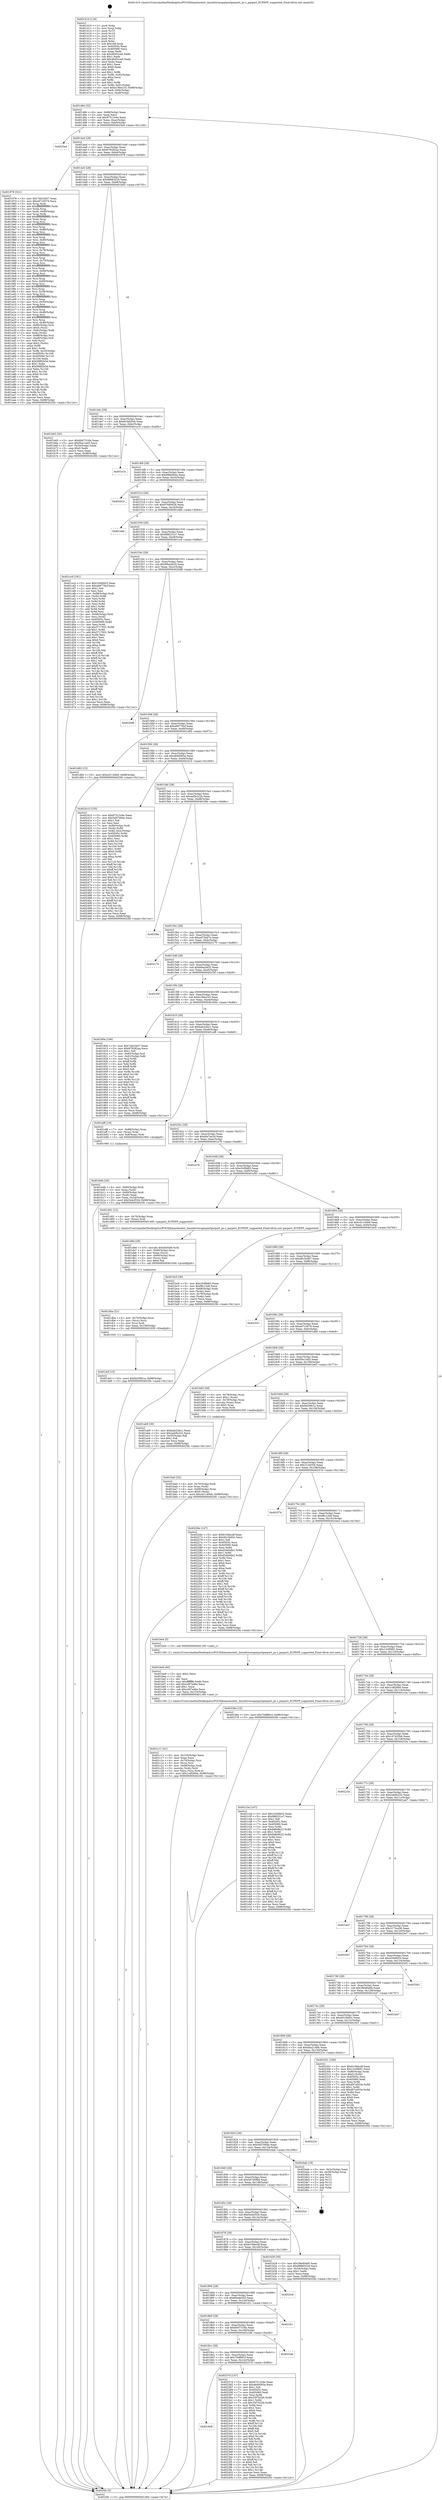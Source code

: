 digraph "0x401410" {
  label = "0x401410 (/mnt/c/Users/mathe/Desktop/tcc/POCII/binaries/extr_linuxdriversparportparport_pc.c_parport_ECPEPP_supported_Final-ollvm.out::main(0))"
  labelloc = "t"
  node[shape=record]

  Entry [label="",width=0.3,height=0.3,shape=circle,fillcolor=black,style=filled]
  "0x401484" [label="{
     0x401484 [32]\l
     | [instrs]\l
     &nbsp;&nbsp;0x401484 \<+6\>: mov -0x98(%rbp),%eax\l
     &nbsp;&nbsp;0x40148a \<+2\>: mov %eax,%ecx\l
     &nbsp;&nbsp;0x40148c \<+6\>: sub $0x87513c6e,%ecx\l
     &nbsp;&nbsp;0x401492 \<+6\>: mov %eax,-0xac(%rbp)\l
     &nbsp;&nbsp;0x401498 \<+6\>: mov %ecx,-0xb0(%rbp)\l
     &nbsp;&nbsp;0x40149e \<+6\>: je 00000000004025e4 \<main+0x11d4\>\l
  }"]
  "0x4025e4" [label="{
     0x4025e4\l
  }", style=dashed]
  "0x4014a4" [label="{
     0x4014a4 [28]\l
     | [instrs]\l
     &nbsp;&nbsp;0x4014a4 \<+5\>: jmp 00000000004014a9 \<main+0x99\>\l
     &nbsp;&nbsp;0x4014a9 \<+6\>: mov -0xac(%rbp),%eax\l
     &nbsp;&nbsp;0x4014af \<+5\>: sub $0x879282aa,%eax\l
     &nbsp;&nbsp;0x4014b4 \<+6\>: mov %eax,-0xb4(%rbp)\l
     &nbsp;&nbsp;0x4014ba \<+6\>: je 0000000000401978 \<main+0x568\>\l
  }"]
  Exit [label="",width=0.3,height=0.3,shape=circle,fillcolor=black,style=filled,peripheries=2]
  "0x401978" [label="{
     0x401978 [321]\l
     | [instrs]\l
     &nbsp;&nbsp;0x401978 \<+5\>: mov $0x7d4c3d37,%eax\l
     &nbsp;&nbsp;0x40197d \<+5\>: mov $0xe67c5079,%ecx\l
     &nbsp;&nbsp;0x401982 \<+3\>: mov %rsp,%rdx\l
     &nbsp;&nbsp;0x401985 \<+4\>: add $0xfffffffffffffff0,%rdx\l
     &nbsp;&nbsp;0x401989 \<+3\>: mov %rdx,%rsp\l
     &nbsp;&nbsp;0x40198c \<+7\>: mov %rdx,-0x90(%rbp)\l
     &nbsp;&nbsp;0x401993 \<+3\>: mov %rsp,%rdx\l
     &nbsp;&nbsp;0x401996 \<+4\>: add $0xfffffffffffffff0,%rdx\l
     &nbsp;&nbsp;0x40199a \<+3\>: mov %rdx,%rsp\l
     &nbsp;&nbsp;0x40199d \<+3\>: mov %rsp,%rsi\l
     &nbsp;&nbsp;0x4019a0 \<+4\>: add $0xfffffffffffffff0,%rsi\l
     &nbsp;&nbsp;0x4019a4 \<+3\>: mov %rsi,%rsp\l
     &nbsp;&nbsp;0x4019a7 \<+7\>: mov %rsi,-0x88(%rbp)\l
     &nbsp;&nbsp;0x4019ae \<+3\>: mov %rsp,%rsi\l
     &nbsp;&nbsp;0x4019b1 \<+4\>: add $0xfffffffffffffff0,%rsi\l
     &nbsp;&nbsp;0x4019b5 \<+3\>: mov %rsi,%rsp\l
     &nbsp;&nbsp;0x4019b8 \<+4\>: mov %rsi,-0x80(%rbp)\l
     &nbsp;&nbsp;0x4019bc \<+3\>: mov %rsp,%rsi\l
     &nbsp;&nbsp;0x4019bf \<+4\>: add $0xfffffffffffffff0,%rsi\l
     &nbsp;&nbsp;0x4019c3 \<+3\>: mov %rsi,%rsp\l
     &nbsp;&nbsp;0x4019c6 \<+4\>: mov %rsi,-0x78(%rbp)\l
     &nbsp;&nbsp;0x4019ca \<+3\>: mov %rsp,%rsi\l
     &nbsp;&nbsp;0x4019cd \<+4\>: add $0xfffffffffffffff0,%rsi\l
     &nbsp;&nbsp;0x4019d1 \<+3\>: mov %rsi,%rsp\l
     &nbsp;&nbsp;0x4019d4 \<+4\>: mov %rsi,-0x70(%rbp)\l
     &nbsp;&nbsp;0x4019d8 \<+3\>: mov %rsp,%rsi\l
     &nbsp;&nbsp;0x4019db \<+4\>: add $0xfffffffffffffff0,%rsi\l
     &nbsp;&nbsp;0x4019df \<+3\>: mov %rsi,%rsp\l
     &nbsp;&nbsp;0x4019e2 \<+4\>: mov %rsi,-0x68(%rbp)\l
     &nbsp;&nbsp;0x4019e6 \<+3\>: mov %rsp,%rsi\l
     &nbsp;&nbsp;0x4019e9 \<+4\>: add $0xfffffffffffffff0,%rsi\l
     &nbsp;&nbsp;0x4019ed \<+3\>: mov %rsi,%rsp\l
     &nbsp;&nbsp;0x4019f0 \<+4\>: mov %rsi,-0x60(%rbp)\l
     &nbsp;&nbsp;0x4019f4 \<+3\>: mov %rsp,%rsi\l
     &nbsp;&nbsp;0x4019f7 \<+4\>: add $0xfffffffffffffff0,%rsi\l
     &nbsp;&nbsp;0x4019fb \<+3\>: mov %rsi,%rsp\l
     &nbsp;&nbsp;0x4019fe \<+4\>: mov %rsi,-0x58(%rbp)\l
     &nbsp;&nbsp;0x401a02 \<+3\>: mov %rsp,%rsi\l
     &nbsp;&nbsp;0x401a05 \<+4\>: add $0xfffffffffffffff0,%rsi\l
     &nbsp;&nbsp;0x401a09 \<+3\>: mov %rsi,%rsp\l
     &nbsp;&nbsp;0x401a0c \<+4\>: mov %rsi,-0x50(%rbp)\l
     &nbsp;&nbsp;0x401a10 \<+3\>: mov %rsp,%rsi\l
     &nbsp;&nbsp;0x401a13 \<+4\>: add $0xfffffffffffffff0,%rsi\l
     &nbsp;&nbsp;0x401a17 \<+3\>: mov %rsi,%rsp\l
     &nbsp;&nbsp;0x401a1a \<+4\>: mov %rsi,-0x48(%rbp)\l
     &nbsp;&nbsp;0x401a1e \<+3\>: mov %rsp,%rsi\l
     &nbsp;&nbsp;0x401a21 \<+4\>: add $0xfffffffffffffff0,%rsi\l
     &nbsp;&nbsp;0x401a25 \<+3\>: mov %rsi,%rsp\l
     &nbsp;&nbsp;0x401a28 \<+4\>: mov %rsi,-0x40(%rbp)\l
     &nbsp;&nbsp;0x401a2c \<+7\>: mov -0x90(%rbp),%rsi\l
     &nbsp;&nbsp;0x401a33 \<+6\>: movl $0x0,(%rsi)\l
     &nbsp;&nbsp;0x401a39 \<+6\>: mov -0x9c(%rbp),%edi\l
     &nbsp;&nbsp;0x401a3f \<+2\>: mov %edi,(%rdx)\l
     &nbsp;&nbsp;0x401a41 \<+7\>: mov -0x88(%rbp),%rsi\l
     &nbsp;&nbsp;0x401a48 \<+7\>: mov -0xa8(%rbp),%r8\l
     &nbsp;&nbsp;0x401a4f \<+3\>: mov %r8,(%rsi)\l
     &nbsp;&nbsp;0x401a52 \<+3\>: cmpl $0x2,(%rdx)\l
     &nbsp;&nbsp;0x401a55 \<+4\>: setne %r9b\l
     &nbsp;&nbsp;0x401a59 \<+4\>: and $0x1,%r9b\l
     &nbsp;&nbsp;0x401a5d \<+4\>: mov %r9b,-0x35(%rbp)\l
     &nbsp;&nbsp;0x401a61 \<+8\>: mov 0x40505c,%r10d\l
     &nbsp;&nbsp;0x401a69 \<+8\>: mov 0x405060,%r11d\l
     &nbsp;&nbsp;0x401a71 \<+3\>: mov %r10d,%ebx\l
     &nbsp;&nbsp;0x401a74 \<+6\>: add $0x588f2b5d,%ebx\l
     &nbsp;&nbsp;0x401a7a \<+3\>: sub $0x1,%ebx\l
     &nbsp;&nbsp;0x401a7d \<+6\>: sub $0x588f2b5d,%ebx\l
     &nbsp;&nbsp;0x401a83 \<+4\>: imul %ebx,%r10d\l
     &nbsp;&nbsp;0x401a87 \<+4\>: and $0x1,%r10d\l
     &nbsp;&nbsp;0x401a8b \<+4\>: cmp $0x0,%r10d\l
     &nbsp;&nbsp;0x401a8f \<+4\>: sete %r9b\l
     &nbsp;&nbsp;0x401a93 \<+4\>: cmp $0xa,%r11d\l
     &nbsp;&nbsp;0x401a97 \<+4\>: setl %r14b\l
     &nbsp;&nbsp;0x401a9b \<+3\>: mov %r9b,%r15b\l
     &nbsp;&nbsp;0x401a9e \<+3\>: and %r14b,%r15b\l
     &nbsp;&nbsp;0x401aa1 \<+3\>: xor %r14b,%r9b\l
     &nbsp;&nbsp;0x401aa4 \<+3\>: or %r9b,%r15b\l
     &nbsp;&nbsp;0x401aa7 \<+4\>: test $0x1,%r15b\l
     &nbsp;&nbsp;0x401aab \<+3\>: cmovne %ecx,%eax\l
     &nbsp;&nbsp;0x401aae \<+6\>: mov %eax,-0x98(%rbp)\l
     &nbsp;&nbsp;0x401ab4 \<+5\>: jmp 00000000004025fc \<main+0x11ec\>\l
  }"]
  "0x4014c0" [label="{
     0x4014c0 [28]\l
     | [instrs]\l
     &nbsp;&nbsp;0x4014c0 \<+5\>: jmp 00000000004014c5 \<main+0xb5\>\l
     &nbsp;&nbsp;0x4014c5 \<+6\>: mov -0xac(%rbp),%eax\l
     &nbsp;&nbsp;0x4014cb \<+5\>: sub $0x88883226,%eax\l
     &nbsp;&nbsp;0x4014d0 \<+6\>: mov %eax,-0xb8(%rbp)\l
     &nbsp;&nbsp;0x4014d6 \<+6\>: je 0000000000401b65 \<main+0x755\>\l
  }"]
  "0x4018e8" [label="{
     0x4018e8\l
  }", style=dashed]
  "0x401b65" [label="{
     0x401b65 [30]\l
     | [instrs]\l
     &nbsp;&nbsp;0x401b65 \<+5\>: mov $0x6b07316b,%eax\l
     &nbsp;&nbsp;0x401b6a \<+5\>: mov $0xf5ec1ed3,%ecx\l
     &nbsp;&nbsp;0x401b6f \<+3\>: mov -0x34(%rbp),%edx\l
     &nbsp;&nbsp;0x401b72 \<+3\>: cmp $0x0,%edx\l
     &nbsp;&nbsp;0x401b75 \<+3\>: cmove %ecx,%eax\l
     &nbsp;&nbsp;0x401b78 \<+6\>: mov %eax,-0x98(%rbp)\l
     &nbsp;&nbsp;0x401b7e \<+5\>: jmp 00000000004025fc \<main+0x11ec\>\l
  }"]
  "0x4014dc" [label="{
     0x4014dc [28]\l
     | [instrs]\l
     &nbsp;&nbsp;0x4014dc \<+5\>: jmp 00000000004014e1 \<main+0xd1\>\l
     &nbsp;&nbsp;0x4014e1 \<+6\>: mov -0xac(%rbp),%eax\l
     &nbsp;&nbsp;0x4014e7 \<+5\>: sub $0x8c3bb544,%eax\l
     &nbsp;&nbsp;0x4014ec \<+6\>: mov %eax,-0xbc(%rbp)\l
     &nbsp;&nbsp;0x4014f2 \<+6\>: je 0000000000401e1b \<main+0xa0b\>\l
  }"]
  "0x40237d" [label="{
     0x40237d [147]\l
     | [instrs]\l
     &nbsp;&nbsp;0x40237d \<+5\>: mov $0x87513c6e,%eax\l
     &nbsp;&nbsp;0x402382 \<+5\>: mov $0xa840083a,%ecx\l
     &nbsp;&nbsp;0x402387 \<+2\>: mov $0x1,%dl\l
     &nbsp;&nbsp;0x402389 \<+7\>: mov 0x40505c,%esi\l
     &nbsp;&nbsp;0x402390 \<+7\>: mov 0x405060,%edi\l
     &nbsp;&nbsp;0x402397 \<+3\>: mov %esi,%r8d\l
     &nbsp;&nbsp;0x40239a \<+7\>: add $0x33f7b32b,%r8d\l
     &nbsp;&nbsp;0x4023a1 \<+4\>: sub $0x1,%r8d\l
     &nbsp;&nbsp;0x4023a5 \<+7\>: sub $0x33f7b32b,%r8d\l
     &nbsp;&nbsp;0x4023ac \<+4\>: imul %r8d,%esi\l
     &nbsp;&nbsp;0x4023b0 \<+3\>: and $0x1,%esi\l
     &nbsp;&nbsp;0x4023b3 \<+3\>: cmp $0x0,%esi\l
     &nbsp;&nbsp;0x4023b6 \<+4\>: sete %r9b\l
     &nbsp;&nbsp;0x4023ba \<+3\>: cmp $0xa,%edi\l
     &nbsp;&nbsp;0x4023bd \<+4\>: setl %r10b\l
     &nbsp;&nbsp;0x4023c1 \<+3\>: mov %r9b,%r11b\l
     &nbsp;&nbsp;0x4023c4 \<+4\>: xor $0xff,%r11b\l
     &nbsp;&nbsp;0x4023c8 \<+3\>: mov %r10b,%bl\l
     &nbsp;&nbsp;0x4023cb \<+3\>: xor $0xff,%bl\l
     &nbsp;&nbsp;0x4023ce \<+3\>: xor $0x0,%dl\l
     &nbsp;&nbsp;0x4023d1 \<+3\>: mov %r11b,%r14b\l
     &nbsp;&nbsp;0x4023d4 \<+4\>: and $0x0,%r14b\l
     &nbsp;&nbsp;0x4023d8 \<+3\>: and %dl,%r9b\l
     &nbsp;&nbsp;0x4023db \<+3\>: mov %bl,%r15b\l
     &nbsp;&nbsp;0x4023de \<+4\>: and $0x0,%r15b\l
     &nbsp;&nbsp;0x4023e2 \<+3\>: and %dl,%r10b\l
     &nbsp;&nbsp;0x4023e5 \<+3\>: or %r9b,%r14b\l
     &nbsp;&nbsp;0x4023e8 \<+3\>: or %r10b,%r15b\l
     &nbsp;&nbsp;0x4023eb \<+3\>: xor %r15b,%r14b\l
     &nbsp;&nbsp;0x4023ee \<+3\>: or %bl,%r11b\l
     &nbsp;&nbsp;0x4023f1 \<+4\>: xor $0xff,%r11b\l
     &nbsp;&nbsp;0x4023f5 \<+3\>: or $0x0,%dl\l
     &nbsp;&nbsp;0x4023f8 \<+3\>: and %dl,%r11b\l
     &nbsp;&nbsp;0x4023fb \<+3\>: or %r11b,%r14b\l
     &nbsp;&nbsp;0x4023fe \<+4\>: test $0x1,%r14b\l
     &nbsp;&nbsp;0x402402 \<+3\>: cmovne %ecx,%eax\l
     &nbsp;&nbsp;0x402405 \<+6\>: mov %eax,-0x98(%rbp)\l
     &nbsp;&nbsp;0x40240b \<+5\>: jmp 00000000004025fc \<main+0x11ec\>\l
  }"]
  "0x401e1b" [label="{
     0x401e1b\l
  }", style=dashed]
  "0x4014f8" [label="{
     0x4014f8 [28]\l
     | [instrs]\l
     &nbsp;&nbsp;0x4014f8 \<+5\>: jmp 00000000004014fd \<main+0xed\>\l
     &nbsp;&nbsp;0x4014fd \<+6\>: mov -0xac(%rbp),%eax\l
     &nbsp;&nbsp;0x401503 \<+5\>: sub $0x8f6b064e,%eax\l
     &nbsp;&nbsp;0x401508 \<+6\>: mov %eax,-0xc0(%rbp)\l
     &nbsp;&nbsp;0x40150e \<+6\>: je 0000000000402023 \<main+0xc13\>\l
  }"]
  "0x4018cc" [label="{
     0x4018cc [28]\l
     | [instrs]\l
     &nbsp;&nbsp;0x4018cc \<+5\>: jmp 00000000004018d1 \<main+0x4c1\>\l
     &nbsp;&nbsp;0x4018d1 \<+6\>: mov -0xac(%rbp),%eax\l
     &nbsp;&nbsp;0x4018d7 \<+5\>: sub $0x70df861f,%eax\l
     &nbsp;&nbsp;0x4018dc \<+6\>: mov %eax,-0x14c(%rbp)\l
     &nbsp;&nbsp;0x4018e2 \<+6\>: je 000000000040237d \<main+0xf6d\>\l
  }"]
  "0x402023" [label="{
     0x402023\l
  }", style=dashed]
  "0x401514" [label="{
     0x401514 [28]\l
     | [instrs]\l
     &nbsp;&nbsp;0x401514 \<+5\>: jmp 0000000000401519 \<main+0x109\>\l
     &nbsp;&nbsp;0x401519 \<+6\>: mov -0xac(%rbp),%eax\l
     &nbsp;&nbsp;0x40151f \<+5\>: sub $0x97669428,%eax\l
     &nbsp;&nbsp;0x401524 \<+6\>: mov %eax,-0xc4(%rbp)\l
     &nbsp;&nbsp;0x40152a \<+6\>: je 0000000000401dde \<main+0x9ce\>\l
  }"]
  "0x40224b" [label="{
     0x40224b\l
  }", style=dashed]
  "0x401dde" [label="{
     0x401dde\l
  }", style=dashed]
  "0x401530" [label="{
     0x401530 [28]\l
     | [instrs]\l
     &nbsp;&nbsp;0x401530 \<+5\>: jmp 0000000000401535 \<main+0x125\>\l
     &nbsp;&nbsp;0x401535 \<+6\>: mov -0xac(%rbp),%eax\l
     &nbsp;&nbsp;0x40153b \<+5\>: sub $0x988231e7,%eax\l
     &nbsp;&nbsp;0x401540 \<+6\>: mov %eax,-0xc8(%rbp)\l
     &nbsp;&nbsp;0x401546 \<+6\>: je 0000000000401ccd \<main+0x8bd\>\l
  }"]
  "0x4018b0" [label="{
     0x4018b0 [28]\l
     | [instrs]\l
     &nbsp;&nbsp;0x4018b0 \<+5\>: jmp 00000000004018b5 \<main+0x4a5\>\l
     &nbsp;&nbsp;0x4018b5 \<+6\>: mov -0xac(%rbp),%eax\l
     &nbsp;&nbsp;0x4018bb \<+5\>: sub $0x6b07316b,%eax\l
     &nbsp;&nbsp;0x4018c0 \<+6\>: mov %eax,-0x148(%rbp)\l
     &nbsp;&nbsp;0x4018c6 \<+6\>: je 000000000040224b \<main+0xe3b\>\l
  }"]
  "0x401ccd" [label="{
     0x401ccd [181]\l
     | [instrs]\l
     &nbsp;&nbsp;0x401ccd \<+5\>: mov $0x3340fd33,%eax\l
     &nbsp;&nbsp;0x401cd2 \<+5\>: mov $0xa69776cf,%ecx\l
     &nbsp;&nbsp;0x401cd7 \<+2\>: mov $0x1,%dl\l
     &nbsp;&nbsp;0x401cd9 \<+2\>: xor %esi,%esi\l
     &nbsp;&nbsp;0x401cdb \<+4\>: mov -0x68(%rbp),%rdi\l
     &nbsp;&nbsp;0x401cdf \<+3\>: mov (%rdi),%r8d\l
     &nbsp;&nbsp;0x401ce2 \<+3\>: mov %esi,%r9d\l
     &nbsp;&nbsp;0x401ce5 \<+3\>: sub %r8d,%r9d\l
     &nbsp;&nbsp;0x401ce8 \<+3\>: mov %esi,%r8d\l
     &nbsp;&nbsp;0x401ceb \<+4\>: sub $0x1,%r8d\l
     &nbsp;&nbsp;0x401cef \<+3\>: add %r8d,%r9d\l
     &nbsp;&nbsp;0x401cf2 \<+3\>: sub %r9d,%esi\l
     &nbsp;&nbsp;0x401cf5 \<+4\>: mov -0x68(%rbp),%rdi\l
     &nbsp;&nbsp;0x401cf9 \<+2\>: mov %esi,(%rdi)\l
     &nbsp;&nbsp;0x401cfb \<+7\>: mov 0x40505c,%esi\l
     &nbsp;&nbsp;0x401d02 \<+8\>: mov 0x405060,%r8d\l
     &nbsp;&nbsp;0x401d0a \<+3\>: mov %esi,%r9d\l
     &nbsp;&nbsp;0x401d0d \<+7\>: sub $0x3717831,%r9d\l
     &nbsp;&nbsp;0x401d14 \<+4\>: sub $0x1,%r9d\l
     &nbsp;&nbsp;0x401d18 \<+7\>: add $0x3717831,%r9d\l
     &nbsp;&nbsp;0x401d1f \<+4\>: imul %r9d,%esi\l
     &nbsp;&nbsp;0x401d23 \<+3\>: and $0x1,%esi\l
     &nbsp;&nbsp;0x401d26 \<+3\>: cmp $0x0,%esi\l
     &nbsp;&nbsp;0x401d29 \<+4\>: sete %r10b\l
     &nbsp;&nbsp;0x401d2d \<+4\>: cmp $0xa,%r8d\l
     &nbsp;&nbsp;0x401d31 \<+4\>: setl %r11b\l
     &nbsp;&nbsp;0x401d35 \<+3\>: mov %r10b,%bl\l
     &nbsp;&nbsp;0x401d38 \<+3\>: xor $0xff,%bl\l
     &nbsp;&nbsp;0x401d3b \<+3\>: mov %r11b,%r14b\l
     &nbsp;&nbsp;0x401d3e \<+4\>: xor $0xff,%r14b\l
     &nbsp;&nbsp;0x401d42 \<+3\>: xor $0x1,%dl\l
     &nbsp;&nbsp;0x401d45 \<+3\>: mov %bl,%r15b\l
     &nbsp;&nbsp;0x401d48 \<+4\>: and $0xff,%r15b\l
     &nbsp;&nbsp;0x401d4c \<+3\>: and %dl,%r10b\l
     &nbsp;&nbsp;0x401d4f \<+3\>: mov %r14b,%r12b\l
     &nbsp;&nbsp;0x401d52 \<+4\>: and $0xff,%r12b\l
     &nbsp;&nbsp;0x401d56 \<+3\>: and %dl,%r11b\l
     &nbsp;&nbsp;0x401d59 \<+3\>: or %r10b,%r15b\l
     &nbsp;&nbsp;0x401d5c \<+3\>: or %r11b,%r12b\l
     &nbsp;&nbsp;0x401d5f \<+3\>: xor %r12b,%r15b\l
     &nbsp;&nbsp;0x401d62 \<+3\>: or %r14b,%bl\l
     &nbsp;&nbsp;0x401d65 \<+3\>: xor $0xff,%bl\l
     &nbsp;&nbsp;0x401d68 \<+3\>: or $0x1,%dl\l
     &nbsp;&nbsp;0x401d6b \<+2\>: and %dl,%bl\l
     &nbsp;&nbsp;0x401d6d \<+3\>: or %bl,%r15b\l
     &nbsp;&nbsp;0x401d70 \<+4\>: test $0x1,%r15b\l
     &nbsp;&nbsp;0x401d74 \<+3\>: cmovne %ecx,%eax\l
     &nbsp;&nbsp;0x401d77 \<+6\>: mov %eax,-0x98(%rbp)\l
     &nbsp;&nbsp;0x401d7d \<+5\>: jmp 00000000004025fc \<main+0x11ec\>\l
  }"]
  "0x40154c" [label="{
     0x40154c [28]\l
     | [instrs]\l
     &nbsp;&nbsp;0x40154c \<+5\>: jmp 0000000000401551 \<main+0x141\>\l
     &nbsp;&nbsp;0x401551 \<+6\>: mov -0xac(%rbp),%eax\l
     &nbsp;&nbsp;0x401557 \<+5\>: sub $0x99acde25,%eax\l
     &nbsp;&nbsp;0x40155c \<+6\>: mov %eax,-0xcc(%rbp)\l
     &nbsp;&nbsp;0x401562 \<+6\>: je 00000000004020d8 \<main+0xcc8\>\l
  }"]
  "0x401f21" [label="{
     0x401f21\l
  }", style=dashed]
  "0x4020d8" [label="{
     0x4020d8\l
  }", style=dashed]
  "0x401568" [label="{
     0x401568 [28]\l
     | [instrs]\l
     &nbsp;&nbsp;0x401568 \<+5\>: jmp 000000000040156d \<main+0x15d\>\l
     &nbsp;&nbsp;0x40156d \<+6\>: mov -0xac(%rbp),%eax\l
     &nbsp;&nbsp;0x401573 \<+5\>: sub $0xa69776cf,%eax\l
     &nbsp;&nbsp;0x401578 \<+6\>: mov %eax,-0xd0(%rbp)\l
     &nbsp;&nbsp;0x40157e \<+6\>: je 0000000000401d82 \<main+0x972\>\l
  }"]
  "0x401894" [label="{
     0x401894 [28]\l
     | [instrs]\l
     &nbsp;&nbsp;0x401894 \<+5\>: jmp 0000000000401899 \<main+0x489\>\l
     &nbsp;&nbsp;0x401899 \<+6\>: mov -0xac(%rbp),%eax\l
     &nbsp;&nbsp;0x40189f \<+5\>: sub $0x69ade5d3,%eax\l
     &nbsp;&nbsp;0x4018a4 \<+6\>: mov %eax,-0x144(%rbp)\l
     &nbsp;&nbsp;0x4018aa \<+6\>: je 0000000000401f21 \<main+0xb11\>\l
  }"]
  "0x401d82" [label="{
     0x401d82 [15]\l
     | [instrs]\l
     &nbsp;&nbsp;0x401d82 \<+10\>: movl $0xcd1140e9,-0x98(%rbp)\l
     &nbsp;&nbsp;0x401d8c \<+5\>: jmp 00000000004025fc \<main+0x11ec\>\l
  }"]
  "0x401584" [label="{
     0x401584 [28]\l
     | [instrs]\l
     &nbsp;&nbsp;0x401584 \<+5\>: jmp 0000000000401589 \<main+0x179\>\l
     &nbsp;&nbsp;0x401589 \<+6\>: mov -0xac(%rbp),%eax\l
     &nbsp;&nbsp;0x40158f \<+5\>: sub $0xa840083a,%eax\l
     &nbsp;&nbsp;0x401594 \<+6\>: mov %eax,-0xd4(%rbp)\l
     &nbsp;&nbsp;0x40159a \<+6\>: je 0000000000402410 \<main+0x1000\>\l
  }"]
  "0x4025c8" [label="{
     0x4025c8\l
  }", style=dashed]
  "0x402410" [label="{
     0x402410 [155]\l
     | [instrs]\l
     &nbsp;&nbsp;0x402410 \<+5\>: mov $0x87513c6e,%eax\l
     &nbsp;&nbsp;0x402415 \<+5\>: mov $0x5d57094e,%ecx\l
     &nbsp;&nbsp;0x40241a \<+2\>: mov $0x1,%dl\l
     &nbsp;&nbsp;0x40241c \<+2\>: xor %esi,%esi\l
     &nbsp;&nbsp;0x40241e \<+7\>: mov -0x90(%rbp),%rdi\l
     &nbsp;&nbsp;0x402425 \<+3\>: mov (%rdi),%r8d\l
     &nbsp;&nbsp;0x402428 \<+4\>: mov %r8d,-0x2c(%rbp)\l
     &nbsp;&nbsp;0x40242c \<+8\>: mov 0x40505c,%r8d\l
     &nbsp;&nbsp;0x402434 \<+8\>: mov 0x405060,%r9d\l
     &nbsp;&nbsp;0x40243c \<+3\>: sub $0x1,%esi\l
     &nbsp;&nbsp;0x40243f \<+3\>: mov %r8d,%r10d\l
     &nbsp;&nbsp;0x402442 \<+3\>: add %esi,%r10d\l
     &nbsp;&nbsp;0x402445 \<+4\>: imul %r10d,%r8d\l
     &nbsp;&nbsp;0x402449 \<+4\>: and $0x1,%r8d\l
     &nbsp;&nbsp;0x40244d \<+4\>: cmp $0x0,%r8d\l
     &nbsp;&nbsp;0x402451 \<+4\>: sete %r11b\l
     &nbsp;&nbsp;0x402455 \<+4\>: cmp $0xa,%r9d\l
     &nbsp;&nbsp;0x402459 \<+3\>: setl %bl\l
     &nbsp;&nbsp;0x40245c \<+3\>: mov %r11b,%r14b\l
     &nbsp;&nbsp;0x40245f \<+4\>: xor $0xff,%r14b\l
     &nbsp;&nbsp;0x402463 \<+3\>: mov %bl,%r15b\l
     &nbsp;&nbsp;0x402466 \<+4\>: xor $0xff,%r15b\l
     &nbsp;&nbsp;0x40246a \<+3\>: xor $0x0,%dl\l
     &nbsp;&nbsp;0x40246d \<+3\>: mov %r14b,%r12b\l
     &nbsp;&nbsp;0x402470 \<+4\>: and $0x0,%r12b\l
     &nbsp;&nbsp;0x402474 \<+3\>: and %dl,%r11b\l
     &nbsp;&nbsp;0x402477 \<+3\>: mov %r15b,%r13b\l
     &nbsp;&nbsp;0x40247a \<+4\>: and $0x0,%r13b\l
     &nbsp;&nbsp;0x40247e \<+2\>: and %dl,%bl\l
     &nbsp;&nbsp;0x402480 \<+3\>: or %r11b,%r12b\l
     &nbsp;&nbsp;0x402483 \<+3\>: or %bl,%r13b\l
     &nbsp;&nbsp;0x402486 \<+3\>: xor %r13b,%r12b\l
     &nbsp;&nbsp;0x402489 \<+3\>: or %r15b,%r14b\l
     &nbsp;&nbsp;0x40248c \<+4\>: xor $0xff,%r14b\l
     &nbsp;&nbsp;0x402490 \<+3\>: or $0x0,%dl\l
     &nbsp;&nbsp;0x402493 \<+3\>: and %dl,%r14b\l
     &nbsp;&nbsp;0x402496 \<+3\>: or %r14b,%r12b\l
     &nbsp;&nbsp;0x402499 \<+4\>: test $0x1,%r12b\l
     &nbsp;&nbsp;0x40249d \<+3\>: cmovne %ecx,%eax\l
     &nbsp;&nbsp;0x4024a0 \<+6\>: mov %eax,-0x98(%rbp)\l
     &nbsp;&nbsp;0x4024a6 \<+5\>: jmp 00000000004025fc \<main+0x11ec\>\l
  }"]
  "0x4015a0" [label="{
     0x4015a0 [28]\l
     | [instrs]\l
     &nbsp;&nbsp;0x4015a0 \<+5\>: jmp 00000000004015a5 \<main+0x195\>\l
     &nbsp;&nbsp;0x4015a5 \<+6\>: mov -0xac(%rbp),%eax\l
     &nbsp;&nbsp;0x4015ab \<+5\>: sub $0xaa5b3c2b,%eax\l
     &nbsp;&nbsp;0x4015b0 \<+6\>: mov %eax,-0xd8(%rbp)\l
     &nbsp;&nbsp;0x4015b6 \<+6\>: je 0000000000401f9a \<main+0xb8a\>\l
  }"]
  "0x401dcf" [label="{
     0x401dcf [15]\l
     | [instrs]\l
     &nbsp;&nbsp;0x401dcf \<+10\>: movl $0xfa039b1a,-0x98(%rbp)\l
     &nbsp;&nbsp;0x401dd9 \<+5\>: jmp 00000000004025fc \<main+0x11ec\>\l
  }"]
  "0x401f9a" [label="{
     0x401f9a\l
  }", style=dashed]
  "0x4015bc" [label="{
     0x4015bc [28]\l
     | [instrs]\l
     &nbsp;&nbsp;0x4015bc \<+5\>: jmp 00000000004015c1 \<main+0x1b1\>\l
     &nbsp;&nbsp;0x4015c1 \<+6\>: mov -0xac(%rbp),%eax\l
     &nbsp;&nbsp;0x4015c7 \<+5\>: sub $0xad75bb7e,%eax\l
     &nbsp;&nbsp;0x4015cc \<+6\>: mov %eax,-0xdc(%rbp)\l
     &nbsp;&nbsp;0x4015d2 \<+6\>: je 0000000000402170 \<main+0xd60\>\l
  }"]
  "0x401dba" [label="{
     0x401dba [21]\l
     | [instrs]\l
     &nbsp;&nbsp;0x401dba \<+4\>: mov -0x70(%rbp),%rcx\l
     &nbsp;&nbsp;0x401dbe \<+3\>: mov (%rcx),%rcx\l
     &nbsp;&nbsp;0x401dc1 \<+3\>: mov %rcx,%rdi\l
     &nbsp;&nbsp;0x401dc4 \<+6\>: mov %eax,-0x158(%rbp)\l
     &nbsp;&nbsp;0x401dca \<+5\>: call 0000000000401030 \<free@plt\>\l
     | [calls]\l
     &nbsp;&nbsp;0x401030 \{1\} (unknown)\l
  }"]
  "0x402170" [label="{
     0x402170\l
  }", style=dashed]
  "0x4015d8" [label="{
     0x4015d8 [28]\l
     | [instrs]\l
     &nbsp;&nbsp;0x4015d8 \<+5\>: jmp 00000000004015dd \<main+0x1cd\>\l
     &nbsp;&nbsp;0x4015dd \<+6\>: mov -0xac(%rbp),%eax\l
     &nbsp;&nbsp;0x4015e3 \<+5\>: sub $0xb0ea3d32,%eax\l
     &nbsp;&nbsp;0x4015e8 \<+6\>: mov %eax,-0xe0(%rbp)\l
     &nbsp;&nbsp;0x4015ee \<+6\>: je 0000000000401f3f \<main+0xb2f\>\l
  }"]
  "0x401d9d" [label="{
     0x401d9d [29]\l
     | [instrs]\l
     &nbsp;&nbsp;0x401d9d \<+10\>: movabs $0x4030d6,%rdi\l
     &nbsp;&nbsp;0x401da7 \<+4\>: mov -0x60(%rbp),%rcx\l
     &nbsp;&nbsp;0x401dab \<+2\>: mov %eax,(%rcx)\l
     &nbsp;&nbsp;0x401dad \<+4\>: mov -0x60(%rbp),%rcx\l
     &nbsp;&nbsp;0x401db1 \<+2\>: mov (%rcx),%esi\l
     &nbsp;&nbsp;0x401db3 \<+2\>: mov $0x0,%al\l
     &nbsp;&nbsp;0x401db5 \<+5\>: call 0000000000401040 \<printf@plt\>\l
     | [calls]\l
     &nbsp;&nbsp;0x401040 \{1\} (unknown)\l
  }"]
  "0x401f3f" [label="{
     0x401f3f\l
  }", style=dashed]
  "0x4015f4" [label="{
     0x4015f4 [28]\l
     | [instrs]\l
     &nbsp;&nbsp;0x4015f4 \<+5\>: jmp 00000000004015f9 \<main+0x1e9\>\l
     &nbsp;&nbsp;0x4015f9 \<+6\>: mov -0xac(%rbp),%eax\l
     &nbsp;&nbsp;0x4015ff \<+5\>: sub $0xb19be233,%eax\l
     &nbsp;&nbsp;0x401604 \<+6\>: mov %eax,-0xe4(%rbp)\l
     &nbsp;&nbsp;0x40160a \<+6\>: je 000000000040190e \<main+0x4fe\>\l
  }"]
  "0x401c11" [label="{
     0x401c11 [41]\l
     | [instrs]\l
     &nbsp;&nbsp;0x401c11 \<+6\>: mov -0x154(%rbp),%ecx\l
     &nbsp;&nbsp;0x401c17 \<+3\>: imul %eax,%ecx\l
     &nbsp;&nbsp;0x401c1a \<+4\>: mov -0x70(%rbp),%rsi\l
     &nbsp;&nbsp;0x401c1e \<+3\>: mov (%rsi),%rsi\l
     &nbsp;&nbsp;0x401c21 \<+4\>: mov -0x68(%rbp),%rdi\l
     &nbsp;&nbsp;0x401c25 \<+3\>: movslq (%rdi),%rdi\l
     &nbsp;&nbsp;0x401c28 \<+3\>: mov %ecx,(%rsi,%rdi,4)\l
     &nbsp;&nbsp;0x401c2b \<+10\>: movl $0x1cdf260d,-0x98(%rbp)\l
     &nbsp;&nbsp;0x401c35 \<+5\>: jmp 00000000004025fc \<main+0x11ec\>\l
  }"]
  "0x40190e" [label="{
     0x40190e [106]\l
     | [instrs]\l
     &nbsp;&nbsp;0x40190e \<+5\>: mov $0x7d4c3d37,%eax\l
     &nbsp;&nbsp;0x401913 \<+5\>: mov $0x879282aa,%ecx\l
     &nbsp;&nbsp;0x401918 \<+2\>: mov $0x1,%dl\l
     &nbsp;&nbsp;0x40191a \<+7\>: mov -0x92(%rbp),%sil\l
     &nbsp;&nbsp;0x401921 \<+7\>: mov -0x91(%rbp),%dil\l
     &nbsp;&nbsp;0x401928 \<+3\>: mov %sil,%r8b\l
     &nbsp;&nbsp;0x40192b \<+4\>: xor $0xff,%r8b\l
     &nbsp;&nbsp;0x40192f \<+3\>: mov %dil,%r9b\l
     &nbsp;&nbsp;0x401932 \<+4\>: xor $0xff,%r9b\l
     &nbsp;&nbsp;0x401936 \<+3\>: xor $0x0,%dl\l
     &nbsp;&nbsp;0x401939 \<+3\>: mov %r8b,%r10b\l
     &nbsp;&nbsp;0x40193c \<+4\>: and $0x0,%r10b\l
     &nbsp;&nbsp;0x401940 \<+3\>: and %dl,%sil\l
     &nbsp;&nbsp;0x401943 \<+3\>: mov %r9b,%r11b\l
     &nbsp;&nbsp;0x401946 \<+4\>: and $0x0,%r11b\l
     &nbsp;&nbsp;0x40194a \<+3\>: and %dl,%dil\l
     &nbsp;&nbsp;0x40194d \<+3\>: or %sil,%r10b\l
     &nbsp;&nbsp;0x401950 \<+3\>: or %dil,%r11b\l
     &nbsp;&nbsp;0x401953 \<+3\>: xor %r11b,%r10b\l
     &nbsp;&nbsp;0x401956 \<+3\>: or %r9b,%r8b\l
     &nbsp;&nbsp;0x401959 \<+4\>: xor $0xff,%r8b\l
     &nbsp;&nbsp;0x40195d \<+3\>: or $0x0,%dl\l
     &nbsp;&nbsp;0x401960 \<+3\>: and %dl,%r8b\l
     &nbsp;&nbsp;0x401963 \<+3\>: or %r8b,%r10b\l
     &nbsp;&nbsp;0x401966 \<+4\>: test $0x1,%r10b\l
     &nbsp;&nbsp;0x40196a \<+3\>: cmovne %ecx,%eax\l
     &nbsp;&nbsp;0x40196d \<+6\>: mov %eax,-0x98(%rbp)\l
     &nbsp;&nbsp;0x401973 \<+5\>: jmp 00000000004025fc \<main+0x11ec\>\l
  }"]
  "0x401610" [label="{
     0x401610 [28]\l
     | [instrs]\l
     &nbsp;&nbsp;0x401610 \<+5\>: jmp 0000000000401615 \<main+0x205\>\l
     &nbsp;&nbsp;0x401615 \<+6\>: mov -0xac(%rbp),%eax\l
     &nbsp;&nbsp;0x40161b \<+5\>: sub $0xbab22bc1,%eax\l
     &nbsp;&nbsp;0x401620 \<+6\>: mov %eax,-0xe8(%rbp)\l
     &nbsp;&nbsp;0x401626 \<+6\>: je 0000000000401af8 \<main+0x6e8\>\l
  }"]
  "0x4025fc" [label="{
     0x4025fc [5]\l
     | [instrs]\l
     &nbsp;&nbsp;0x4025fc \<+5\>: jmp 0000000000401484 \<main+0x74\>\l
  }"]
  "0x401410" [label="{
     0x401410 [116]\l
     | [instrs]\l
     &nbsp;&nbsp;0x401410 \<+1\>: push %rbp\l
     &nbsp;&nbsp;0x401411 \<+3\>: mov %rsp,%rbp\l
     &nbsp;&nbsp;0x401414 \<+2\>: push %r15\l
     &nbsp;&nbsp;0x401416 \<+2\>: push %r14\l
     &nbsp;&nbsp;0x401418 \<+2\>: push %r13\l
     &nbsp;&nbsp;0x40141a \<+2\>: push %r12\l
     &nbsp;&nbsp;0x40141c \<+1\>: push %rbx\l
     &nbsp;&nbsp;0x40141d \<+7\>: sub $0x168,%rsp\l
     &nbsp;&nbsp;0x401424 \<+7\>: mov 0x40505c,%eax\l
     &nbsp;&nbsp;0x40142b \<+7\>: mov 0x405060,%ecx\l
     &nbsp;&nbsp;0x401432 \<+2\>: mov %eax,%edx\l
     &nbsp;&nbsp;0x401434 \<+6\>: sub $0x4845cce6,%edx\l
     &nbsp;&nbsp;0x40143a \<+3\>: sub $0x1,%edx\l
     &nbsp;&nbsp;0x40143d \<+6\>: add $0x4845cce6,%edx\l
     &nbsp;&nbsp;0x401443 \<+3\>: imul %edx,%eax\l
     &nbsp;&nbsp;0x401446 \<+3\>: and $0x1,%eax\l
     &nbsp;&nbsp;0x401449 \<+3\>: cmp $0x0,%eax\l
     &nbsp;&nbsp;0x40144c \<+4\>: sete %r8b\l
     &nbsp;&nbsp;0x401450 \<+4\>: and $0x1,%r8b\l
     &nbsp;&nbsp;0x401454 \<+7\>: mov %r8b,-0x92(%rbp)\l
     &nbsp;&nbsp;0x40145b \<+3\>: cmp $0xa,%ecx\l
     &nbsp;&nbsp;0x40145e \<+4\>: setl %r8b\l
     &nbsp;&nbsp;0x401462 \<+4\>: and $0x1,%r8b\l
     &nbsp;&nbsp;0x401466 \<+7\>: mov %r8b,-0x91(%rbp)\l
     &nbsp;&nbsp;0x40146d \<+10\>: movl $0xb19be233,-0x98(%rbp)\l
     &nbsp;&nbsp;0x401477 \<+6\>: mov %edi,-0x9c(%rbp)\l
     &nbsp;&nbsp;0x40147d \<+7\>: mov %rsi,-0xa8(%rbp)\l
  }"]
  "0x401be9" [label="{
     0x401be9 [40]\l
     | [instrs]\l
     &nbsp;&nbsp;0x401be9 \<+5\>: mov $0x2,%ecx\l
     &nbsp;&nbsp;0x401bee \<+1\>: cltd\l
     &nbsp;&nbsp;0x401bef \<+2\>: idiv %ecx\l
     &nbsp;&nbsp;0x401bf1 \<+6\>: imul $0xfffffffe,%edx,%ecx\l
     &nbsp;&nbsp;0x401bf7 \<+6\>: add $0xc497e46e,%ecx\l
     &nbsp;&nbsp;0x401bfd \<+3\>: add $0x1,%ecx\l
     &nbsp;&nbsp;0x401c00 \<+6\>: sub $0xc497e46e,%ecx\l
     &nbsp;&nbsp;0x401c06 \<+6\>: mov %ecx,-0x154(%rbp)\l
     &nbsp;&nbsp;0x401c0c \<+5\>: call 0000000000401160 \<next_i\>\l
     | [calls]\l
     &nbsp;&nbsp;0x401160 \{1\} (/mnt/c/Users/mathe/Desktop/tcc/POCII/binaries/extr_linuxdriversparportparport_pc.c_parport_ECPEPP_supported_Final-ollvm.out::next_i)\l
  }"]
  "0x401ba0" [label="{
     0x401ba0 [32]\l
     | [instrs]\l
     &nbsp;&nbsp;0x401ba0 \<+4\>: mov -0x70(%rbp),%rdi\l
     &nbsp;&nbsp;0x401ba4 \<+3\>: mov %rax,(%rdi)\l
     &nbsp;&nbsp;0x401ba7 \<+4\>: mov -0x68(%rbp),%rax\l
     &nbsp;&nbsp;0x401bab \<+6\>: movl $0x0,(%rax)\l
     &nbsp;&nbsp;0x401bb1 \<+10\>: movl $0xcd1140e9,-0x98(%rbp)\l
     &nbsp;&nbsp;0x401bbb \<+5\>: jmp 00000000004025fc \<main+0x11ec\>\l
  }"]
  "0x401af8" [label="{
     0x401af8 [19]\l
     | [instrs]\l
     &nbsp;&nbsp;0x401af8 \<+7\>: mov -0x88(%rbp),%rax\l
     &nbsp;&nbsp;0x401aff \<+3\>: mov (%rax),%rax\l
     &nbsp;&nbsp;0x401b02 \<+4\>: mov 0x8(%rax),%rdi\l
     &nbsp;&nbsp;0x401b06 \<+5\>: call 0000000000401060 \<atoi@plt\>\l
     | [calls]\l
     &nbsp;&nbsp;0x401060 \{1\} (unknown)\l
  }"]
  "0x40162c" [label="{
     0x40162c [28]\l
     | [instrs]\l
     &nbsp;&nbsp;0x40162c \<+5\>: jmp 0000000000401631 \<main+0x221\>\l
     &nbsp;&nbsp;0x401631 \<+6\>: mov -0xac(%rbp),%eax\l
     &nbsp;&nbsp;0x401637 \<+5\>: sub $0xbfa7ee2d,%eax\l
     &nbsp;&nbsp;0x40163c \<+6\>: mov %eax,-0xec(%rbp)\l
     &nbsp;&nbsp;0x401642 \<+6\>: je 0000000000401e76 \<main+0xa66\>\l
  }"]
  "0x401878" [label="{
     0x401878 [28]\l
     | [instrs]\l
     &nbsp;&nbsp;0x401878 \<+5\>: jmp 000000000040187d \<main+0x46d\>\l
     &nbsp;&nbsp;0x40187d \<+6\>: mov -0xac(%rbp),%eax\l
     &nbsp;&nbsp;0x401883 \<+5\>: sub $0x610bbcdf,%eax\l
     &nbsp;&nbsp;0x401888 \<+6\>: mov %eax,-0x140(%rbp)\l
     &nbsp;&nbsp;0x40188e \<+6\>: je 00000000004025c8 \<main+0x11b8\>\l
  }"]
  "0x401e76" [label="{
     0x401e76\l
  }", style=dashed]
  "0x401648" [label="{
     0x401648 [28]\l
     | [instrs]\l
     &nbsp;&nbsp;0x401648 \<+5\>: jmp 000000000040164d \<main+0x23d\>\l
     &nbsp;&nbsp;0x40164d \<+6\>: mov -0xac(%rbp),%eax\l
     &nbsp;&nbsp;0x401653 \<+5\>: sub $0xc5cf9d63,%eax\l
     &nbsp;&nbsp;0x401658 \<+6\>: mov %eax,-0xf0(%rbp)\l
     &nbsp;&nbsp;0x40165e \<+6\>: je 0000000000401d91 \<main+0x981\>\l
  }"]
  "0x401b29" [label="{
     0x401b29 [30]\l
     | [instrs]\l
     &nbsp;&nbsp;0x401b29 \<+5\>: mov $0x38ed0a60,%eax\l
     &nbsp;&nbsp;0x401b2e \<+5\>: mov $0x88883226,%ecx\l
     &nbsp;&nbsp;0x401b33 \<+3\>: mov -0x34(%rbp),%edx\l
     &nbsp;&nbsp;0x401b36 \<+3\>: cmp $0x1,%edx\l
     &nbsp;&nbsp;0x401b39 \<+3\>: cmovl %ecx,%eax\l
     &nbsp;&nbsp;0x401b3c \<+6\>: mov %eax,-0x98(%rbp)\l
     &nbsp;&nbsp;0x401b42 \<+5\>: jmp 00000000004025fc \<main+0x11ec\>\l
  }"]
  "0x401d91" [label="{
     0x401d91 [12]\l
     | [instrs]\l
     &nbsp;&nbsp;0x401d91 \<+4\>: mov -0x70(%rbp),%rax\l
     &nbsp;&nbsp;0x401d95 \<+3\>: mov (%rax),%rdi\l
     &nbsp;&nbsp;0x401d98 \<+5\>: call 0000000000401400 \<parport_ECPEPP_supported\>\l
     | [calls]\l
     &nbsp;&nbsp;0x401400 \{1\} (/mnt/c/Users/mathe/Desktop/tcc/POCII/binaries/extr_linuxdriversparportparport_pc.c_parport_ECPEPP_supported_Final-ollvm.out::parport_ECPEPP_supported)\l
  }"]
  "0x401664" [label="{
     0x401664 [28]\l
     | [instrs]\l
     &nbsp;&nbsp;0x401664 \<+5\>: jmp 0000000000401669 \<main+0x259\>\l
     &nbsp;&nbsp;0x401669 \<+6\>: mov -0xac(%rbp),%eax\l
     &nbsp;&nbsp;0x40166f \<+5\>: sub $0xcd1140e9,%eax\l
     &nbsp;&nbsp;0x401674 \<+6\>: mov %eax,-0xf4(%rbp)\l
     &nbsp;&nbsp;0x40167a \<+6\>: je 0000000000401bc0 \<main+0x7b0\>\l
  }"]
  "0x40185c" [label="{
     0x40185c [28]\l
     | [instrs]\l
     &nbsp;&nbsp;0x40185c \<+5\>: jmp 0000000000401861 \<main+0x451\>\l
     &nbsp;&nbsp;0x401861 \<+6\>: mov -0xac(%rbp),%eax\l
     &nbsp;&nbsp;0x401867 \<+5\>: sub $0x5e4cf334,%eax\l
     &nbsp;&nbsp;0x40186c \<+6\>: mov %eax,-0x13c(%rbp)\l
     &nbsp;&nbsp;0x401872 \<+6\>: je 0000000000401b29 \<main+0x719\>\l
  }"]
  "0x401bc0" [label="{
     0x401bc0 [36]\l
     | [instrs]\l
     &nbsp;&nbsp;0x401bc0 \<+5\>: mov $0xc5cf9d63,%eax\l
     &nbsp;&nbsp;0x401bc5 \<+5\>: mov $0xf8c12e8,%ecx\l
     &nbsp;&nbsp;0x401bca \<+4\>: mov -0x68(%rbp),%rdx\l
     &nbsp;&nbsp;0x401bce \<+2\>: mov (%rdx),%esi\l
     &nbsp;&nbsp;0x401bd0 \<+4\>: mov -0x78(%rbp),%rdx\l
     &nbsp;&nbsp;0x401bd4 \<+2\>: cmp (%rdx),%esi\l
     &nbsp;&nbsp;0x401bd6 \<+3\>: cmovl %ecx,%eax\l
     &nbsp;&nbsp;0x401bd9 \<+6\>: mov %eax,-0x98(%rbp)\l
     &nbsp;&nbsp;0x401bdf \<+5\>: jmp 00000000004025fc \<main+0x11ec\>\l
  }"]
  "0x401680" [label="{
     0x401680 [28]\l
     | [instrs]\l
     &nbsp;&nbsp;0x401680 \<+5\>: jmp 0000000000401685 \<main+0x275\>\l
     &nbsp;&nbsp;0x401685 \<+6\>: mov -0xac(%rbp),%eax\l
     &nbsp;&nbsp;0x40168b \<+5\>: sub $0xd6c5e467,%eax\l
     &nbsp;&nbsp;0x401690 \<+6\>: mov %eax,-0xf8(%rbp)\l
     &nbsp;&nbsp;0x401696 \<+6\>: je 0000000000402551 \<main+0x1141\>\l
  }"]
  "0x40252c" [label="{
     0x40252c\l
  }", style=dashed]
  "0x402551" [label="{
     0x402551\l
  }", style=dashed]
  "0x40169c" [label="{
     0x40169c [28]\l
     | [instrs]\l
     &nbsp;&nbsp;0x40169c \<+5\>: jmp 00000000004016a1 \<main+0x291\>\l
     &nbsp;&nbsp;0x4016a1 \<+6\>: mov -0xac(%rbp),%eax\l
     &nbsp;&nbsp;0x4016a7 \<+5\>: sub $0xe67c5079,%eax\l
     &nbsp;&nbsp;0x4016ac \<+6\>: mov %eax,-0xfc(%rbp)\l
     &nbsp;&nbsp;0x4016b2 \<+6\>: je 0000000000401ab9 \<main+0x6a9\>\l
  }"]
  "0x401840" [label="{
     0x401840 [28]\l
     | [instrs]\l
     &nbsp;&nbsp;0x401840 \<+5\>: jmp 0000000000401845 \<main+0x435\>\l
     &nbsp;&nbsp;0x401845 \<+6\>: mov -0xac(%rbp),%eax\l
     &nbsp;&nbsp;0x40184b \<+5\>: sub $0x5d7d08fd,%eax\l
     &nbsp;&nbsp;0x401850 \<+6\>: mov %eax,-0x138(%rbp)\l
     &nbsp;&nbsp;0x401856 \<+6\>: je 000000000040252c \<main+0x111c\>\l
  }"]
  "0x401ab9" [label="{
     0x401ab9 [30]\l
     | [instrs]\l
     &nbsp;&nbsp;0x401ab9 \<+5\>: mov $0xbab22bc1,%eax\l
     &nbsp;&nbsp;0x401abe \<+5\>: mov $0x2ab9e232,%ecx\l
     &nbsp;&nbsp;0x401ac3 \<+3\>: mov -0x35(%rbp),%dl\l
     &nbsp;&nbsp;0x401ac6 \<+3\>: test $0x1,%dl\l
     &nbsp;&nbsp;0x401ac9 \<+3\>: cmovne %ecx,%eax\l
     &nbsp;&nbsp;0x401acc \<+6\>: mov %eax,-0x98(%rbp)\l
     &nbsp;&nbsp;0x401ad2 \<+5\>: jmp 00000000004025fc \<main+0x11ec\>\l
  }"]
  "0x4016b8" [label="{
     0x4016b8 [28]\l
     | [instrs]\l
     &nbsp;&nbsp;0x4016b8 \<+5\>: jmp 00000000004016bd \<main+0x2ad\>\l
     &nbsp;&nbsp;0x4016bd \<+6\>: mov -0xac(%rbp),%eax\l
     &nbsp;&nbsp;0x4016c3 \<+5\>: sub $0xf5ec1ed3,%eax\l
     &nbsp;&nbsp;0x4016c8 \<+6\>: mov %eax,-0x100(%rbp)\l
     &nbsp;&nbsp;0x4016ce \<+6\>: je 0000000000401b83 \<main+0x773\>\l
  }"]
  "0x401b0b" [label="{
     0x401b0b [30]\l
     | [instrs]\l
     &nbsp;&nbsp;0x401b0b \<+4\>: mov -0x80(%rbp),%rdi\l
     &nbsp;&nbsp;0x401b0f \<+2\>: mov %eax,(%rdi)\l
     &nbsp;&nbsp;0x401b11 \<+4\>: mov -0x80(%rbp),%rdi\l
     &nbsp;&nbsp;0x401b15 \<+2\>: mov (%rdi),%eax\l
     &nbsp;&nbsp;0x401b17 \<+3\>: mov %eax,-0x34(%rbp)\l
     &nbsp;&nbsp;0x401b1a \<+10\>: movl $0x5e4cf334,-0x98(%rbp)\l
     &nbsp;&nbsp;0x401b24 \<+5\>: jmp 00000000004025fc \<main+0x11ec\>\l
  }"]
  "0x4024ab" [label="{
     0x4024ab [18]\l
     | [instrs]\l
     &nbsp;&nbsp;0x4024ab \<+3\>: mov -0x2c(%rbp),%eax\l
     &nbsp;&nbsp;0x4024ae \<+4\>: lea -0x28(%rbp),%rsp\l
     &nbsp;&nbsp;0x4024b2 \<+1\>: pop %rbx\l
     &nbsp;&nbsp;0x4024b3 \<+2\>: pop %r12\l
     &nbsp;&nbsp;0x4024b5 \<+2\>: pop %r13\l
     &nbsp;&nbsp;0x4024b7 \<+2\>: pop %r14\l
     &nbsp;&nbsp;0x4024b9 \<+2\>: pop %r15\l
     &nbsp;&nbsp;0x4024bb \<+1\>: pop %rbp\l
     &nbsp;&nbsp;0x4024bc \<+1\>: ret\l
  }"]
  "0x401b83" [label="{
     0x401b83 [29]\l
     | [instrs]\l
     &nbsp;&nbsp;0x401b83 \<+4\>: mov -0x78(%rbp),%rax\l
     &nbsp;&nbsp;0x401b87 \<+6\>: movl $0x1,(%rax)\l
     &nbsp;&nbsp;0x401b8d \<+4\>: mov -0x78(%rbp),%rax\l
     &nbsp;&nbsp;0x401b91 \<+3\>: movslq (%rax),%rax\l
     &nbsp;&nbsp;0x401b94 \<+4\>: shl $0x2,%rax\l
     &nbsp;&nbsp;0x401b98 \<+3\>: mov %rax,%rdi\l
     &nbsp;&nbsp;0x401b9b \<+5\>: call 0000000000401050 \<malloc@plt\>\l
     | [calls]\l
     &nbsp;&nbsp;0x401050 \{1\} (unknown)\l
  }"]
  "0x4016d4" [label="{
     0x4016d4 [28]\l
     | [instrs]\l
     &nbsp;&nbsp;0x4016d4 \<+5\>: jmp 00000000004016d9 \<main+0x2c9\>\l
     &nbsp;&nbsp;0x4016d9 \<+6\>: mov -0xac(%rbp),%eax\l
     &nbsp;&nbsp;0x4016df \<+5\>: sub $0xfa039b1a,%eax\l
     &nbsp;&nbsp;0x4016e4 \<+6\>: mov %eax,-0x104(%rbp)\l
     &nbsp;&nbsp;0x4016ea \<+6\>: je 000000000040226e \<main+0xe5e\>\l
  }"]
  "0x401824" [label="{
     0x401824 [28]\l
     | [instrs]\l
     &nbsp;&nbsp;0x401824 \<+5\>: jmp 0000000000401829 \<main+0x419\>\l
     &nbsp;&nbsp;0x401829 \<+6\>: mov -0xac(%rbp),%eax\l
     &nbsp;&nbsp;0x40182f \<+5\>: sub $0x5d57094e,%eax\l
     &nbsp;&nbsp;0x401834 \<+6\>: mov %eax,-0x134(%rbp)\l
     &nbsp;&nbsp;0x40183a \<+6\>: je 00000000004024ab \<main+0x109b\>\l
  }"]
  "0x40226e" [label="{
     0x40226e [147]\l
     | [instrs]\l
     &nbsp;&nbsp;0x40226e \<+5\>: mov $0x610bbcdf,%eax\l
     &nbsp;&nbsp;0x402273 \<+5\>: mov $0x4615b92c,%ecx\l
     &nbsp;&nbsp;0x402278 \<+2\>: mov $0x1,%dl\l
     &nbsp;&nbsp;0x40227a \<+7\>: mov 0x40505c,%esi\l
     &nbsp;&nbsp;0x402281 \<+7\>: mov 0x405060,%edi\l
     &nbsp;&nbsp;0x402288 \<+3\>: mov %esi,%r8d\l
     &nbsp;&nbsp;0x40228b \<+7\>: sub $0xd34bbdb2,%r8d\l
     &nbsp;&nbsp;0x402292 \<+4\>: sub $0x1,%r8d\l
     &nbsp;&nbsp;0x402296 \<+7\>: add $0xd34bbdb2,%r8d\l
     &nbsp;&nbsp;0x40229d \<+4\>: imul %r8d,%esi\l
     &nbsp;&nbsp;0x4022a1 \<+3\>: and $0x1,%esi\l
     &nbsp;&nbsp;0x4022a4 \<+3\>: cmp $0x0,%esi\l
     &nbsp;&nbsp;0x4022a7 \<+4\>: sete %r9b\l
     &nbsp;&nbsp;0x4022ab \<+3\>: cmp $0xa,%edi\l
     &nbsp;&nbsp;0x4022ae \<+4\>: setl %r10b\l
     &nbsp;&nbsp;0x4022b2 \<+3\>: mov %r9b,%r11b\l
     &nbsp;&nbsp;0x4022b5 \<+4\>: xor $0xff,%r11b\l
     &nbsp;&nbsp;0x4022b9 \<+3\>: mov %r10b,%bl\l
     &nbsp;&nbsp;0x4022bc \<+3\>: xor $0xff,%bl\l
     &nbsp;&nbsp;0x4022bf \<+3\>: xor $0x1,%dl\l
     &nbsp;&nbsp;0x4022c2 \<+3\>: mov %r11b,%r14b\l
     &nbsp;&nbsp;0x4022c5 \<+4\>: and $0xff,%r14b\l
     &nbsp;&nbsp;0x4022c9 \<+3\>: and %dl,%r9b\l
     &nbsp;&nbsp;0x4022cc \<+3\>: mov %bl,%r15b\l
     &nbsp;&nbsp;0x4022cf \<+4\>: and $0xff,%r15b\l
     &nbsp;&nbsp;0x4022d3 \<+3\>: and %dl,%r10b\l
     &nbsp;&nbsp;0x4022d6 \<+3\>: or %r9b,%r14b\l
     &nbsp;&nbsp;0x4022d9 \<+3\>: or %r10b,%r15b\l
     &nbsp;&nbsp;0x4022dc \<+3\>: xor %r15b,%r14b\l
     &nbsp;&nbsp;0x4022df \<+3\>: or %bl,%r11b\l
     &nbsp;&nbsp;0x4022e2 \<+4\>: xor $0xff,%r11b\l
     &nbsp;&nbsp;0x4022e6 \<+3\>: or $0x1,%dl\l
     &nbsp;&nbsp;0x4022e9 \<+3\>: and %dl,%r11b\l
     &nbsp;&nbsp;0x4022ec \<+3\>: or %r11b,%r14b\l
     &nbsp;&nbsp;0x4022ef \<+4\>: test $0x1,%r14b\l
     &nbsp;&nbsp;0x4022f3 \<+3\>: cmovne %ecx,%eax\l
     &nbsp;&nbsp;0x4022f6 \<+6\>: mov %eax,-0x98(%rbp)\l
     &nbsp;&nbsp;0x4022fc \<+5\>: jmp 00000000004025fc \<main+0x11ec\>\l
  }"]
  "0x4016f0" [label="{
     0x4016f0 [28]\l
     | [instrs]\l
     &nbsp;&nbsp;0x4016f0 \<+5\>: jmp 00000000004016f5 \<main+0x2e5\>\l
     &nbsp;&nbsp;0x4016f5 \<+6\>: mov -0xac(%rbp),%eax\l
     &nbsp;&nbsp;0x4016fb \<+5\>: sub $0x313d356,%eax\l
     &nbsp;&nbsp;0x401700 \<+6\>: mov %eax,-0x108(%rbp)\l
     &nbsp;&nbsp;0x401706 \<+6\>: je 000000000040257b \<main+0x116b\>\l
  }"]
  "0x40223c" [label="{
     0x40223c\l
  }", style=dashed]
  "0x40257b" [label="{
     0x40257b\l
  }", style=dashed]
  "0x40170c" [label="{
     0x40170c [28]\l
     | [instrs]\l
     &nbsp;&nbsp;0x40170c \<+5\>: jmp 0000000000401711 \<main+0x301\>\l
     &nbsp;&nbsp;0x401711 \<+6\>: mov -0xac(%rbp),%eax\l
     &nbsp;&nbsp;0x401717 \<+5\>: sub $0xf8c12e8,%eax\l
     &nbsp;&nbsp;0x40171c \<+6\>: mov %eax,-0x10c(%rbp)\l
     &nbsp;&nbsp;0x401722 \<+6\>: je 0000000000401be4 \<main+0x7d4\>\l
  }"]
  "0x401808" [label="{
     0x401808 [28]\l
     | [instrs]\l
     &nbsp;&nbsp;0x401808 \<+5\>: jmp 000000000040180d \<main+0x3fd\>\l
     &nbsp;&nbsp;0x40180d \<+6\>: mov -0xac(%rbp),%eax\l
     &nbsp;&nbsp;0x401813 \<+5\>: sub $0x5ba21406,%eax\l
     &nbsp;&nbsp;0x401818 \<+6\>: mov %eax,-0x130(%rbp)\l
     &nbsp;&nbsp;0x40181e \<+6\>: je 000000000040223c \<main+0xe2c\>\l
  }"]
  "0x401be4" [label="{
     0x401be4 [5]\l
     | [instrs]\l
     &nbsp;&nbsp;0x401be4 \<+5\>: call 0000000000401160 \<next_i\>\l
     | [calls]\l
     &nbsp;&nbsp;0x401160 \{1\} (/mnt/c/Users/mathe/Desktop/tcc/POCII/binaries/extr_linuxdriversparportparport_pc.c_parport_ECPEPP_supported_Final-ollvm.out::next_i)\l
  }"]
  "0x401728" [label="{
     0x401728 [28]\l
     | [instrs]\l
     &nbsp;&nbsp;0x401728 \<+5\>: jmp 000000000040172d \<main+0x31d\>\l
     &nbsp;&nbsp;0x40172d \<+6\>: mov -0xac(%rbp),%eax\l
     &nbsp;&nbsp;0x401733 \<+5\>: sub $0x12c0f481,%eax\l
     &nbsp;&nbsp;0x401738 \<+6\>: mov %eax,-0x110(%rbp)\l
     &nbsp;&nbsp;0x40173e \<+6\>: je 000000000040236e \<main+0xf5e\>\l
  }"]
  "0x402301" [label="{
     0x402301 [109]\l
     | [instrs]\l
     &nbsp;&nbsp;0x402301 \<+5\>: mov $0x610bbcdf,%eax\l
     &nbsp;&nbsp;0x402306 \<+5\>: mov $0x12c0f481,%ecx\l
     &nbsp;&nbsp;0x40230b \<+7\>: mov -0x90(%rbp),%rdx\l
     &nbsp;&nbsp;0x402312 \<+6\>: movl $0x0,(%rdx)\l
     &nbsp;&nbsp;0x402318 \<+7\>: mov 0x40505c,%esi\l
     &nbsp;&nbsp;0x40231f \<+7\>: mov 0x405060,%edi\l
     &nbsp;&nbsp;0x402326 \<+3\>: mov %esi,%r8d\l
     &nbsp;&nbsp;0x402329 \<+7\>: add $0xd07a053a,%r8d\l
     &nbsp;&nbsp;0x402330 \<+4\>: sub $0x1,%r8d\l
     &nbsp;&nbsp;0x402334 \<+7\>: sub $0xd07a053a,%r8d\l
     &nbsp;&nbsp;0x40233b \<+4\>: imul %r8d,%esi\l
     &nbsp;&nbsp;0x40233f \<+3\>: and $0x1,%esi\l
     &nbsp;&nbsp;0x402342 \<+3\>: cmp $0x0,%esi\l
     &nbsp;&nbsp;0x402345 \<+4\>: sete %r9b\l
     &nbsp;&nbsp;0x402349 \<+3\>: cmp $0xa,%edi\l
     &nbsp;&nbsp;0x40234c \<+4\>: setl %r10b\l
     &nbsp;&nbsp;0x402350 \<+3\>: mov %r9b,%r11b\l
     &nbsp;&nbsp;0x402353 \<+3\>: and %r10b,%r11b\l
     &nbsp;&nbsp;0x402356 \<+3\>: xor %r10b,%r9b\l
     &nbsp;&nbsp;0x402359 \<+3\>: or %r9b,%r11b\l
     &nbsp;&nbsp;0x40235c \<+4\>: test $0x1,%r11b\l
     &nbsp;&nbsp;0x402360 \<+3\>: cmovne %ecx,%eax\l
     &nbsp;&nbsp;0x402363 \<+6\>: mov %eax,-0x98(%rbp)\l
     &nbsp;&nbsp;0x402369 \<+5\>: jmp 00000000004025fc \<main+0x11ec\>\l
  }"]
  "0x40236e" [label="{
     0x40236e [15]\l
     | [instrs]\l
     &nbsp;&nbsp;0x40236e \<+10\>: movl $0x70df861f,-0x98(%rbp)\l
     &nbsp;&nbsp;0x402378 \<+5\>: jmp 00000000004025fc \<main+0x11ec\>\l
  }"]
  "0x401744" [label="{
     0x401744 [28]\l
     | [instrs]\l
     &nbsp;&nbsp;0x401744 \<+5\>: jmp 0000000000401749 \<main+0x339\>\l
     &nbsp;&nbsp;0x401749 \<+6\>: mov -0xac(%rbp),%eax\l
     &nbsp;&nbsp;0x40174f \<+5\>: sub $0x1cdf260d,%eax\l
     &nbsp;&nbsp;0x401754 \<+6\>: mov %eax,-0x114(%rbp)\l
     &nbsp;&nbsp;0x40175a \<+6\>: je 0000000000401c3a \<main+0x82a\>\l
  }"]
  "0x4017ec" [label="{
     0x4017ec [28]\l
     | [instrs]\l
     &nbsp;&nbsp;0x4017ec \<+5\>: jmp 00000000004017f1 \<main+0x3e1\>\l
     &nbsp;&nbsp;0x4017f1 \<+6\>: mov -0xac(%rbp),%eax\l
     &nbsp;&nbsp;0x4017f7 \<+5\>: sub $0x4615b92c,%eax\l
     &nbsp;&nbsp;0x4017fc \<+6\>: mov %eax,-0x12c(%rbp)\l
     &nbsp;&nbsp;0x401802 \<+6\>: je 0000000000402301 \<main+0xef1\>\l
  }"]
  "0x401c3a" [label="{
     0x401c3a [147]\l
     | [instrs]\l
     &nbsp;&nbsp;0x401c3a \<+5\>: mov $0x3340fd33,%eax\l
     &nbsp;&nbsp;0x401c3f \<+5\>: mov $0x988231e7,%ecx\l
     &nbsp;&nbsp;0x401c44 \<+2\>: mov $0x1,%dl\l
     &nbsp;&nbsp;0x401c46 \<+7\>: mov 0x40505c,%esi\l
     &nbsp;&nbsp;0x401c4d \<+7\>: mov 0x405060,%edi\l
     &nbsp;&nbsp;0x401c54 \<+3\>: mov %esi,%r8d\l
     &nbsp;&nbsp;0x401c57 \<+7\>: sub $0x8dfe9b22,%r8d\l
     &nbsp;&nbsp;0x401c5e \<+4\>: sub $0x1,%r8d\l
     &nbsp;&nbsp;0x401c62 \<+7\>: add $0x8dfe9b22,%r8d\l
     &nbsp;&nbsp;0x401c69 \<+4\>: imul %r8d,%esi\l
     &nbsp;&nbsp;0x401c6d \<+3\>: and $0x1,%esi\l
     &nbsp;&nbsp;0x401c70 \<+3\>: cmp $0x0,%esi\l
     &nbsp;&nbsp;0x401c73 \<+4\>: sete %r9b\l
     &nbsp;&nbsp;0x401c77 \<+3\>: cmp $0xa,%edi\l
     &nbsp;&nbsp;0x401c7a \<+4\>: setl %r10b\l
     &nbsp;&nbsp;0x401c7e \<+3\>: mov %r9b,%r11b\l
     &nbsp;&nbsp;0x401c81 \<+4\>: xor $0xff,%r11b\l
     &nbsp;&nbsp;0x401c85 \<+3\>: mov %r10b,%bl\l
     &nbsp;&nbsp;0x401c88 \<+3\>: xor $0xff,%bl\l
     &nbsp;&nbsp;0x401c8b \<+3\>: xor $0x1,%dl\l
     &nbsp;&nbsp;0x401c8e \<+3\>: mov %r11b,%r14b\l
     &nbsp;&nbsp;0x401c91 \<+4\>: and $0xff,%r14b\l
     &nbsp;&nbsp;0x401c95 \<+3\>: and %dl,%r9b\l
     &nbsp;&nbsp;0x401c98 \<+3\>: mov %bl,%r15b\l
     &nbsp;&nbsp;0x401c9b \<+4\>: and $0xff,%r15b\l
     &nbsp;&nbsp;0x401c9f \<+3\>: and %dl,%r10b\l
     &nbsp;&nbsp;0x401ca2 \<+3\>: or %r9b,%r14b\l
     &nbsp;&nbsp;0x401ca5 \<+3\>: or %r10b,%r15b\l
     &nbsp;&nbsp;0x401ca8 \<+3\>: xor %r15b,%r14b\l
     &nbsp;&nbsp;0x401cab \<+3\>: or %bl,%r11b\l
     &nbsp;&nbsp;0x401cae \<+4\>: xor $0xff,%r11b\l
     &nbsp;&nbsp;0x401cb2 \<+3\>: or $0x1,%dl\l
     &nbsp;&nbsp;0x401cb5 \<+3\>: and %dl,%r11b\l
     &nbsp;&nbsp;0x401cb8 \<+3\>: or %r11b,%r14b\l
     &nbsp;&nbsp;0x401cbb \<+4\>: test $0x1,%r14b\l
     &nbsp;&nbsp;0x401cbf \<+3\>: cmovne %ecx,%eax\l
     &nbsp;&nbsp;0x401cc2 \<+6\>: mov %eax,-0x98(%rbp)\l
     &nbsp;&nbsp;0x401cc8 \<+5\>: jmp 00000000004025fc \<main+0x11ec\>\l
  }"]
  "0x401760" [label="{
     0x401760 [28]\l
     | [instrs]\l
     &nbsp;&nbsp;0x401760 \<+5\>: jmp 0000000000401765 \<main+0x355\>\l
     &nbsp;&nbsp;0x401765 \<+6\>: mov -0xac(%rbp),%eax\l
     &nbsp;&nbsp;0x40176b \<+5\>: sub $0x1d7422b6,%eax\l
     &nbsp;&nbsp;0x401770 \<+6\>: mov %eax,-0x118(%rbp)\l
     &nbsp;&nbsp;0x401776 \<+6\>: je 000000000040225a \<main+0xe4a\>\l
  }"]
  "0x401b47" [label="{
     0x401b47\l
  }", style=dashed]
  "0x40225a" [label="{
     0x40225a\l
  }", style=dashed]
  "0x40177c" [label="{
     0x40177c [28]\l
     | [instrs]\l
     &nbsp;&nbsp;0x40177c \<+5\>: jmp 0000000000401781 \<main+0x371\>\l
     &nbsp;&nbsp;0x401781 \<+6\>: mov -0xac(%rbp),%eax\l
     &nbsp;&nbsp;0x401787 \<+5\>: sub $0x2ab9e232,%eax\l
     &nbsp;&nbsp;0x40178c \<+6\>: mov %eax,-0x11c(%rbp)\l
     &nbsp;&nbsp;0x401792 \<+6\>: je 0000000000401ad7 \<main+0x6c7\>\l
  }"]
  "0x4017d0" [label="{
     0x4017d0 [28]\l
     | [instrs]\l
     &nbsp;&nbsp;0x4017d0 \<+5\>: jmp 00000000004017d5 \<main+0x3c5\>\l
     &nbsp;&nbsp;0x4017d5 \<+6\>: mov -0xac(%rbp),%eax\l
     &nbsp;&nbsp;0x4017db \<+5\>: sub $0x38ed0a60,%eax\l
     &nbsp;&nbsp;0x4017e0 \<+6\>: mov %eax,-0x128(%rbp)\l
     &nbsp;&nbsp;0x4017e6 \<+6\>: je 0000000000401b47 \<main+0x737\>\l
  }"]
  "0x401ad7" [label="{
     0x401ad7\l
  }", style=dashed]
  "0x401798" [label="{
     0x401798 [28]\l
     | [instrs]\l
     &nbsp;&nbsp;0x401798 \<+5\>: jmp 000000000040179d \<main+0x38d\>\l
     &nbsp;&nbsp;0x40179d \<+6\>: mov -0xac(%rbp),%eax\l
     &nbsp;&nbsp;0x4017a3 \<+5\>: sub $0x3173ca36,%eax\l
     &nbsp;&nbsp;0x4017a8 \<+6\>: mov %eax,-0x120(%rbp)\l
     &nbsp;&nbsp;0x4017ae \<+6\>: je 00000000004020e7 \<main+0xcd7\>\l
  }"]
  "0x402502" [label="{
     0x402502\l
  }", style=dashed]
  "0x4020e7" [label="{
     0x4020e7\l
  }", style=dashed]
  "0x4017b4" [label="{
     0x4017b4 [28]\l
     | [instrs]\l
     &nbsp;&nbsp;0x4017b4 \<+5\>: jmp 00000000004017b9 \<main+0x3a9\>\l
     &nbsp;&nbsp;0x4017b9 \<+6\>: mov -0xac(%rbp),%eax\l
     &nbsp;&nbsp;0x4017bf \<+5\>: sub $0x3340fd33,%eax\l
     &nbsp;&nbsp;0x4017c4 \<+6\>: mov %eax,-0x124(%rbp)\l
     &nbsp;&nbsp;0x4017ca \<+6\>: je 0000000000402502 \<main+0x10f2\>\l
  }"]
  Entry -> "0x401410" [label=" 1"]
  "0x401484" -> "0x4025e4" [label=" 0"]
  "0x401484" -> "0x4014a4" [label=" 20"]
  "0x4024ab" -> Exit [label=" 1"]
  "0x4014a4" -> "0x401978" [label=" 1"]
  "0x4014a4" -> "0x4014c0" [label=" 19"]
  "0x402410" -> "0x4025fc" [label=" 1"]
  "0x4014c0" -> "0x401b65" [label=" 1"]
  "0x4014c0" -> "0x4014dc" [label=" 18"]
  "0x40237d" -> "0x4025fc" [label=" 1"]
  "0x4014dc" -> "0x401e1b" [label=" 0"]
  "0x4014dc" -> "0x4014f8" [label=" 18"]
  "0x4018cc" -> "0x4018e8" [label=" 0"]
  "0x4014f8" -> "0x402023" [label=" 0"]
  "0x4014f8" -> "0x401514" [label=" 18"]
  "0x4018cc" -> "0x40237d" [label=" 1"]
  "0x401514" -> "0x401dde" [label=" 0"]
  "0x401514" -> "0x401530" [label=" 18"]
  "0x4018b0" -> "0x4018cc" [label=" 1"]
  "0x401530" -> "0x401ccd" [label=" 1"]
  "0x401530" -> "0x40154c" [label=" 17"]
  "0x4018b0" -> "0x40224b" [label=" 0"]
  "0x40154c" -> "0x4020d8" [label=" 0"]
  "0x40154c" -> "0x401568" [label=" 17"]
  "0x401894" -> "0x4018b0" [label=" 1"]
  "0x401568" -> "0x401d82" [label=" 1"]
  "0x401568" -> "0x401584" [label=" 16"]
  "0x401894" -> "0x401f21" [label=" 0"]
  "0x401584" -> "0x402410" [label=" 1"]
  "0x401584" -> "0x4015a0" [label=" 15"]
  "0x401878" -> "0x401894" [label=" 1"]
  "0x4015a0" -> "0x401f9a" [label=" 0"]
  "0x4015a0" -> "0x4015bc" [label=" 15"]
  "0x401878" -> "0x4025c8" [label=" 0"]
  "0x4015bc" -> "0x402170" [label=" 0"]
  "0x4015bc" -> "0x4015d8" [label=" 15"]
  "0x40236e" -> "0x4025fc" [label=" 1"]
  "0x4015d8" -> "0x401f3f" [label=" 0"]
  "0x4015d8" -> "0x4015f4" [label=" 15"]
  "0x402301" -> "0x4025fc" [label=" 1"]
  "0x4015f4" -> "0x40190e" [label=" 1"]
  "0x4015f4" -> "0x401610" [label=" 14"]
  "0x40190e" -> "0x4025fc" [label=" 1"]
  "0x401410" -> "0x401484" [label=" 1"]
  "0x4025fc" -> "0x401484" [label=" 19"]
  "0x40226e" -> "0x4025fc" [label=" 1"]
  "0x401978" -> "0x4025fc" [label=" 1"]
  "0x401dcf" -> "0x4025fc" [label=" 1"]
  "0x401610" -> "0x401af8" [label=" 1"]
  "0x401610" -> "0x40162c" [label=" 13"]
  "0x401dba" -> "0x401dcf" [label=" 1"]
  "0x40162c" -> "0x401e76" [label=" 0"]
  "0x40162c" -> "0x401648" [label=" 13"]
  "0x401d9d" -> "0x401dba" [label=" 1"]
  "0x401648" -> "0x401d91" [label=" 1"]
  "0x401648" -> "0x401664" [label=" 12"]
  "0x401d91" -> "0x401d9d" [label=" 1"]
  "0x401664" -> "0x401bc0" [label=" 2"]
  "0x401664" -> "0x401680" [label=" 10"]
  "0x401ccd" -> "0x4025fc" [label=" 1"]
  "0x401680" -> "0x402551" [label=" 0"]
  "0x401680" -> "0x40169c" [label=" 10"]
  "0x401c3a" -> "0x4025fc" [label=" 1"]
  "0x40169c" -> "0x401ab9" [label=" 1"]
  "0x40169c" -> "0x4016b8" [label=" 9"]
  "0x401ab9" -> "0x4025fc" [label=" 1"]
  "0x401af8" -> "0x401b0b" [label=" 1"]
  "0x401b0b" -> "0x4025fc" [label=" 1"]
  "0x401be9" -> "0x401c11" [label=" 1"]
  "0x4016b8" -> "0x401b83" [label=" 1"]
  "0x4016b8" -> "0x4016d4" [label=" 8"]
  "0x401be4" -> "0x401be9" [label=" 1"]
  "0x4016d4" -> "0x40226e" [label=" 1"]
  "0x4016d4" -> "0x4016f0" [label=" 7"]
  "0x401ba0" -> "0x4025fc" [label=" 1"]
  "0x4016f0" -> "0x40257b" [label=" 0"]
  "0x4016f0" -> "0x40170c" [label=" 7"]
  "0x401b83" -> "0x401ba0" [label=" 1"]
  "0x40170c" -> "0x401be4" [label=" 1"]
  "0x40170c" -> "0x401728" [label=" 6"]
  "0x401b29" -> "0x4025fc" [label=" 1"]
  "0x401728" -> "0x40236e" [label=" 1"]
  "0x401728" -> "0x401744" [label=" 5"]
  "0x40185c" -> "0x401878" [label=" 1"]
  "0x401744" -> "0x401c3a" [label=" 1"]
  "0x401744" -> "0x401760" [label=" 4"]
  "0x401d82" -> "0x4025fc" [label=" 1"]
  "0x401760" -> "0x40225a" [label=" 0"]
  "0x401760" -> "0x40177c" [label=" 4"]
  "0x401840" -> "0x40185c" [label=" 2"]
  "0x40177c" -> "0x401ad7" [label=" 0"]
  "0x40177c" -> "0x401798" [label=" 4"]
  "0x401c11" -> "0x4025fc" [label=" 1"]
  "0x401798" -> "0x4020e7" [label=" 0"]
  "0x401798" -> "0x4017b4" [label=" 4"]
  "0x401824" -> "0x401840" [label=" 2"]
  "0x4017b4" -> "0x402502" [label=" 0"]
  "0x4017b4" -> "0x4017d0" [label=" 4"]
  "0x401840" -> "0x40252c" [label=" 0"]
  "0x4017d0" -> "0x401b47" [label=" 0"]
  "0x4017d0" -> "0x4017ec" [label=" 4"]
  "0x40185c" -> "0x401b29" [label=" 1"]
  "0x4017ec" -> "0x402301" [label=" 1"]
  "0x4017ec" -> "0x401808" [label=" 3"]
  "0x401b65" -> "0x4025fc" [label=" 1"]
  "0x401808" -> "0x40223c" [label=" 0"]
  "0x401808" -> "0x401824" [label=" 3"]
  "0x401bc0" -> "0x4025fc" [label=" 2"]
  "0x401824" -> "0x4024ab" [label=" 1"]
}
